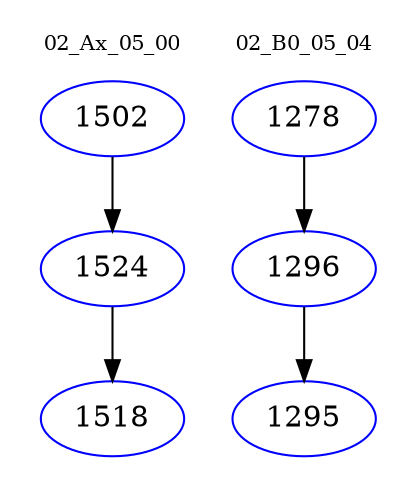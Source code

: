 digraph{
subgraph cluster_0 {
color = white
label = "02_Ax_05_00";
fontsize=10;
T0_1502 [label="1502", color="blue"]
T0_1502 -> T0_1524 [color="black"]
T0_1524 [label="1524", color="blue"]
T0_1524 -> T0_1518 [color="black"]
T0_1518 [label="1518", color="blue"]
}
subgraph cluster_1 {
color = white
label = "02_B0_05_04";
fontsize=10;
T1_1278 [label="1278", color="blue"]
T1_1278 -> T1_1296 [color="black"]
T1_1296 [label="1296", color="blue"]
T1_1296 -> T1_1295 [color="black"]
T1_1295 [label="1295", color="blue"]
}
}
